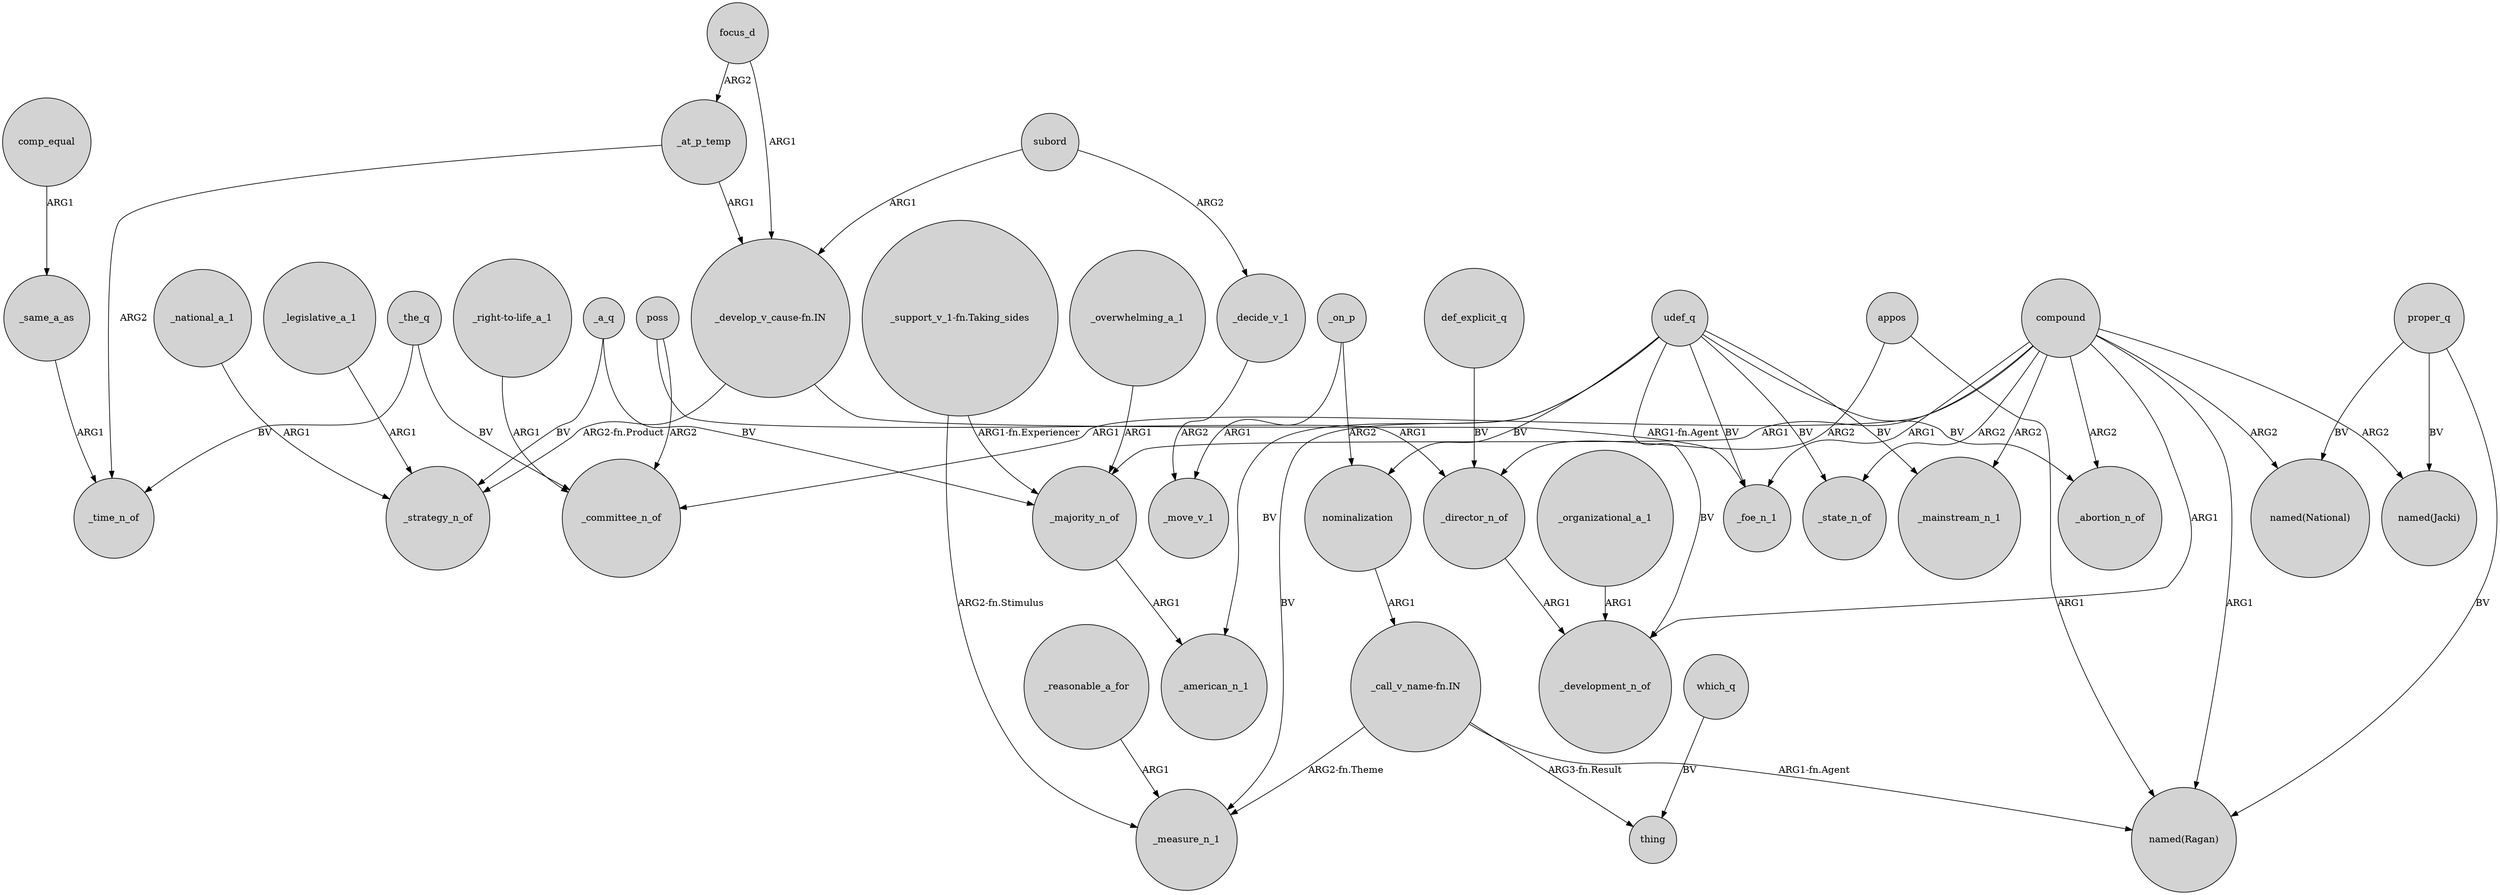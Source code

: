 digraph {
	node [shape=circle style=filled]
	focus_d -> _at_p_temp [label=ARG2]
	compound -> "named(Ragan)" [label=ARG1]
	_organizational_a_1 -> _development_n_of [label=ARG1]
	_reasonable_a_for -> _measure_n_1 [label=ARG1]
	appos -> "named(Ragan)" [label=ARG1]
	_director_n_of -> _development_n_of [label=ARG1]
	_legislative_a_1 -> _strategy_n_of [label=ARG1]
	_on_p -> _move_v_1 [label=ARG1]
	poss -> _director_n_of [label=ARG1]
	"_right-to-life_a_1" -> _committee_n_of [label=ARG1]
	proper_q -> "named(Ragan)" [label=BV]
	_on_p -> nominalization [label=ARG2]
	udef_q -> _state_n_of [label=BV]
	focus_d -> "_develop_v_cause-fn.IN" [label=ARG1]
	compound -> _mainstream_n_1 [label=ARG2]
	_national_a_1 -> _strategy_n_of [label=ARG1]
	compound -> _state_n_of [label=ARG2]
	_at_p_temp -> _time_n_of [label=ARG2]
	udef_q -> _foe_n_1 [label=BV]
	nominalization -> "_call_v_name-fn.IN" [label=ARG1]
	_the_q -> _committee_n_of [label=BV]
	def_explicit_q -> _director_n_of [label=BV]
	_a_q -> _majority_n_of [label=BV]
	compound -> _development_n_of [label=ARG1]
	_overwhelming_a_1 -> _majority_n_of [label=ARG1]
	compound -> _majority_n_of [label=ARG1]
	_at_p_temp -> "_develop_v_cause-fn.IN" [label=ARG1]
	compound -> _foe_n_1 [label=ARG1]
	"_support_v_1-fn.Taking_sides" -> _majority_n_of [label="ARG1-fn.Experiencer"]
	compound -> "named(National)" [label=ARG2]
	"_call_v_name-fn.IN" -> "named(Ragan)" [label="ARG1-fn.Agent"]
	"_call_v_name-fn.IN" -> thing [label="ARG3-fn.Result"]
	_the_q -> _time_n_of [label=BV]
	"_support_v_1-fn.Taking_sides" -> _measure_n_1 [label="ARG2-fn.Stimulus"]
	comp_equal -> _same_a_as [label=ARG1]
	"_develop_v_cause-fn.IN" -> _strategy_n_of [label="ARG2-fn.Product"]
	"_call_v_name-fn.IN" -> _measure_n_1 [label="ARG2-fn.Theme"]
	compound -> "named(Jacki)" [label=ARG2]
	udef_q -> _measure_n_1 [label=BV]
	udef_q -> nominalization [label=BV]
	udef_q -> _american_n_1 [label=BV]
	udef_q -> _development_n_of [label=BV]
	subord -> _decide_v_1 [label=ARG2]
	_majority_n_of -> _american_n_1 [label=ARG1]
	udef_q -> _abortion_n_of [label=BV]
	proper_q -> "named(National)" [label=BV]
	subord -> "_develop_v_cause-fn.IN" [label=ARG1]
	compound -> _committee_n_of [label=ARG1]
	proper_q -> "named(Jacki)" [label=BV]
	"_develop_v_cause-fn.IN" -> _foe_n_1 [label="ARG1-fn.Agent"]
	_same_a_as -> _time_n_of [label=ARG1]
	_decide_v_1 -> _move_v_1 [label=ARG2]
	compound -> _abortion_n_of [label=ARG2]
	poss -> _committee_n_of [label=ARG2]
	appos -> _director_n_of [label=ARG2]
	udef_q -> _mainstream_n_1 [label=BV]
	_a_q -> _strategy_n_of [label=BV]
	which_q -> thing [label=BV]
}
